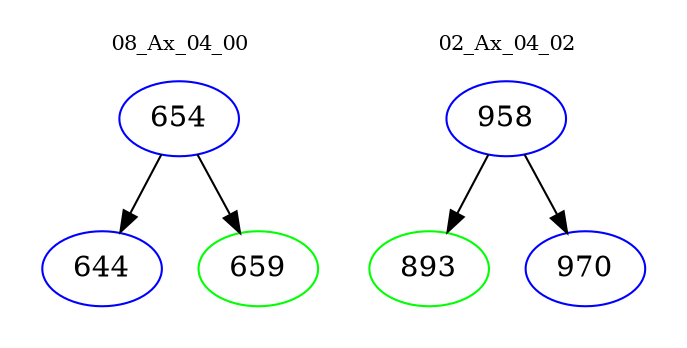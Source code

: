 digraph{
subgraph cluster_0 {
color = white
label = "08_Ax_04_00";
fontsize=10;
T0_654 [label="654", color="blue"]
T0_654 -> T0_644 [color="black"]
T0_644 [label="644", color="blue"]
T0_654 -> T0_659 [color="black"]
T0_659 [label="659", color="green"]
}
subgraph cluster_1 {
color = white
label = "02_Ax_04_02";
fontsize=10;
T1_958 [label="958", color="blue"]
T1_958 -> T1_893 [color="black"]
T1_893 [label="893", color="green"]
T1_958 -> T1_970 [color="black"]
T1_970 [label="970", color="blue"]
}
}
